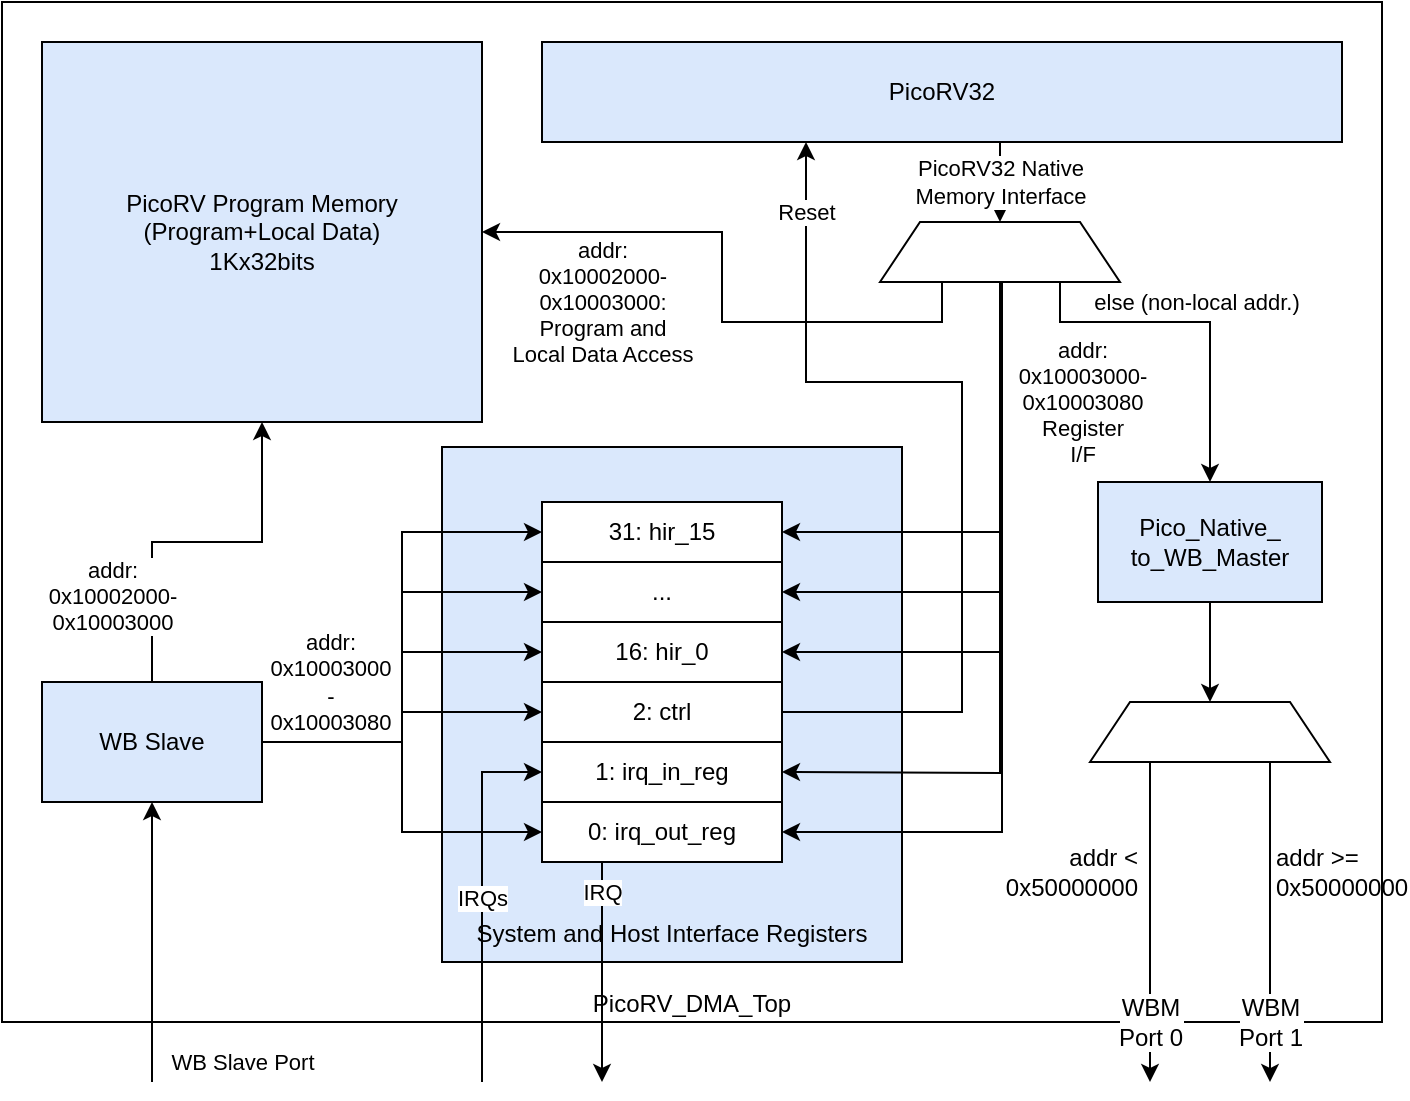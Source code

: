 <mxfile version="19.0.3" type="device"><diagram id="MNf2wMZkNhFHgaL5lZ0z" name="Page-1"><mxGraphModel dx="2071" dy="754" grid="1" gridSize="10" guides="1" tooltips="1" connect="1" arrows="1" fold="1" page="1" pageScale="1" pageWidth="850" pageHeight="1100" math="0" shadow="0"><root><mxCell id="0"/><mxCell id="1" parent="0"/><mxCell id="0u6UAf10lV7i9e3pFNgG-41" value="PicoRV_DMA_Top" style="rounded=0;whiteSpace=wrap;html=1;verticalAlign=bottom;" parent="1" vertex="1"><mxGeometry x="-270" y="180" width="690" height="510" as="geometry"/></mxCell><mxCell id="dpKAyJcU9CpdFyPMoV11-1" value="&lt;font style=&quot;font-size: 12px;&quot;&gt;System and Host Interface Registers&lt;/font&gt;" style="rounded=0;whiteSpace=wrap;html=1;fontSize=32;fontColor=#000000;strokeColor=#000000;strokeWidth=1;fillColor=#DAE8FC;verticalAlign=bottom;" vertex="1" parent="1"><mxGeometry x="-50" y="402.5" width="230" height="257.5" as="geometry"/></mxCell><mxCell id="0u6UAf10lV7i9e3pFNgG-1" value="PicoRV32" style="rounded=0;whiteSpace=wrap;html=1;points=[[0,0,0,0,0],[0,0.25,0,0,0],[0,0.5,0,0,0],[0,0.75,0,0,0],[0,1,0,0,0],[0.15,1,0,0,0],[0.25,0,0,0,0],[0.33,1,0,0,0],[0.5,0,0,0,0],[0.5,1,0,0,0],[0.67,1,0,0,0],[0.75,0,0,0,0],[0.82,1,0,0,0],[1,0,0,0,0],[1,0.25,0,0,0],[1,0.5,0,0,0],[1,0.75,0,0,0],[1,1,0,0,0]];fillColor=#DAE8FC;" parent="1" vertex="1"><mxGeometry y="200" width="400" height="50" as="geometry"/></mxCell><mxCell id="0u6UAf10lV7i9e3pFNgG-2" value="Pico_Native_&lt;br&gt;to_WB_Master" style="rounded=0;whiteSpace=wrap;html=1;fillColor=#DAE8FC;" parent="1" vertex="1"><mxGeometry x="278" y="420" width="112" height="60" as="geometry"/></mxCell><mxCell id="0u6UAf10lV7i9e3pFNgG-3" value="else (non-local addr.)" style="endArrow=classic;html=1;rounded=0;exitX=0.75;exitY=1;exitDx=0;exitDy=0;entryX=0.5;entryY=0;entryDx=0;entryDy=0;edgeStyle=orthogonalEdgeStyle;" parent="1" source="0zUfF-UAiMGRrEuMcJNd-3" target="0u6UAf10lV7i9e3pFNgG-2" edge="1"><mxGeometry y="10" width="50" height="50" relative="1" as="geometry"><mxPoint x="199" y="500" as="sourcePoint"/><mxPoint x="249" y="450" as="targetPoint"/><mxPoint as="offset"/><Array as="points"><mxPoint x="259" y="340"/><mxPoint x="334" y="340"/></Array></mxGeometry></mxCell><mxCell id="0u6UAf10lV7i9e3pFNgG-5" value="addr: &lt;br&gt;0x10003000-&lt;br&gt;0x10003080&lt;br&gt;Register&lt;br&gt;I/F" style="endArrow=none;startArrow=classic;html=1;rounded=0;edgeStyle=orthogonalEdgeStyle;endFill=0;entryX=0.5;entryY=1;entryDx=0;entryDy=0;exitX=1;exitY=0.5;exitDx=0;exitDy=0;" parent="1" source="0u6UAf10lV7i9e3pFNgG-19" target="0zUfF-UAiMGRrEuMcJNd-3" edge="1"><mxGeometry x="0.541" y="-40" width="50" height="50" relative="1" as="geometry"><mxPoint x="214" y="450" as="sourcePoint"/><mxPoint x="229" y="360" as="targetPoint"/><mxPoint as="offset"/><Array as="points"><mxPoint x="230" y="475"/><mxPoint x="230" y="340"/><mxPoint x="229" y="340"/></Array></mxGeometry></mxCell><mxCell id="0u6UAf10lV7i9e3pFNgG-6" value="" style="endArrow=classic;html=1;rounded=0;exitX=0.5;exitY=1;exitDx=0;exitDy=0;entryX=0.5;entryY=0;entryDx=0;entryDy=0;" parent="1" source="0u6UAf10lV7i9e3pFNgG-2" edge="1" target="dpKAyJcU9CpdFyPMoV11-2"><mxGeometry x="0.92" y="-64" width="50" height="50" relative="1" as="geometry"><mxPoint x="318" y="500" as="sourcePoint"/><mxPoint x="334" y="720" as="targetPoint"/><mxPoint as="offset"/></mxGeometry></mxCell><mxCell id="0u6UAf10lV7i9e3pFNgG-7" value="WB Slave" style="rounded=0;whiteSpace=wrap;html=1;fillColor=#DAE8FC;" parent="1" vertex="1"><mxGeometry x="-250" y="520" width="110" height="60" as="geometry"/></mxCell><mxCell id="0u6UAf10lV7i9e3pFNgG-9" value="Reset" style="endArrow=classic;html=1;rounded=0;exitX=1;exitY=0.5;exitDx=0;exitDy=0;entryX=0.33;entryY=1;entryDx=0;entryDy=0;edgeStyle=orthogonalEdgeStyle;entryPerimeter=0;" parent="1" target="0u6UAf10lV7i9e3pFNgG-1" edge="1"><mxGeometry x="0.869" width="50" height="50" relative="1" as="geometry"><mxPoint x="49" y="535" as="sourcePoint"/><mxPoint x="99" y="380" as="targetPoint"/><mxPoint as="offset"/><Array as="points"><mxPoint x="210" y="535"/><mxPoint x="210" y="370"/><mxPoint x="132" y="370"/></Array></mxGeometry></mxCell><mxCell id="0u6UAf10lV7i9e3pFNgG-11" value="WB Slave Port" style="endArrow=classic;html=1;rounded=0;entryX=0.5;entryY=1;entryDx=0;entryDy=0;" parent="1" target="0u6UAf10lV7i9e3pFNgG-7" edge="1"><mxGeometry x="-0.857" y="-45" width="50" height="50" relative="1" as="geometry"><mxPoint x="-195" y="720" as="sourcePoint"/><mxPoint x="260" y="890" as="targetPoint"/><mxPoint as="offset"/></mxGeometry></mxCell><mxCell id="0u6UAf10lV7i9e3pFNgG-13" value="1: irq_in_reg" style="rounded=0;whiteSpace=wrap;html=1;fillColor=#FFFFFF;" parent="1" vertex="1"><mxGeometry y="550" width="120" height="30" as="geometry"/></mxCell><mxCell id="0u6UAf10lV7i9e3pFNgG-17" value="2: ctrl" style="rounded=0;whiteSpace=wrap;html=1;fillColor=#FFFFFF;" parent="1" vertex="1"><mxGeometry y="520" width="120" height="30" as="geometry"/></mxCell><mxCell id="0u6UAf10lV7i9e3pFNgG-18" value="16: hir_0" style="rounded=0;whiteSpace=wrap;html=1;fillColor=#FFFFFF;" parent="1" vertex="1"><mxGeometry y="490" width="120" height="30" as="geometry"/></mxCell><mxCell id="0u6UAf10lV7i9e3pFNgG-19" value="..." style="rounded=0;whiteSpace=wrap;html=1;fillColor=#FFFFFF;" parent="1" vertex="1"><mxGeometry y="460" width="120" height="30" as="geometry"/></mxCell><mxCell id="0u6UAf10lV7i9e3pFNgG-20" value="31: hir_15" style="rounded=0;whiteSpace=wrap;html=1;fillColor=#FFFFFF;" parent="1" vertex="1"><mxGeometry y="430" width="120" height="30" as="geometry"/></mxCell><mxCell id="0u6UAf10lV7i9e3pFNgG-27" value="" style="endArrow=none;html=1;rounded=0;edgeStyle=orthogonalEdgeStyle;startArrow=classic;startFill=1;endFill=0;exitX=1;exitY=0.5;exitDx=0;exitDy=0;entryX=0.5;entryY=1;entryDx=0;entryDy=0;" parent="1" source="0u6UAf10lV7i9e3pFNgG-20" target="0zUfF-UAiMGRrEuMcJNd-3" edge="1"><mxGeometry width="50" height="50" relative="1" as="geometry"><mxPoint x="120" y="450" as="sourcePoint"/><mxPoint x="179" y="480" as="targetPoint"/><Array as="points"><mxPoint x="229" y="445"/></Array></mxGeometry></mxCell><mxCell id="0u6UAf10lV7i9e3pFNgG-30" value="" style="endArrow=none;startArrow=classic;html=1;rounded=0;edgeStyle=orthogonalEdgeStyle;startFill=1;endFill=0;entryX=0.5;entryY=1;entryDx=0;entryDy=0;" parent="1" target="0zUfF-UAiMGRrEuMcJNd-3" edge="1"><mxGeometry width="50" height="50" relative="1" as="geometry"><mxPoint x="120" y="565" as="sourcePoint"/><mxPoint x="214" y="510" as="targetPoint"/></mxGeometry></mxCell><mxCell id="0u6UAf10lV7i9e3pFNgG-31" value="" style="endArrow=classic;html=1;rounded=0;entryX=1;entryY=0.5;entryDx=0;entryDy=0;edgeStyle=orthogonalEdgeStyle;" parent="1" target="0u6UAf10lV7i9e3pFNgG-42" edge="1"><mxGeometry width="50" height="50" relative="1" as="geometry"><mxPoint x="230" y="320" as="sourcePoint"/><mxPoint x="49" y="595" as="targetPoint"/><Array as="points"><mxPoint x="230" y="595"/></Array></mxGeometry></mxCell><mxCell id="0u6UAf10lV7i9e3pFNgG-32" value="IRQ" style="endArrow=classic;html=1;rounded=0;exitX=0.25;exitY=1;exitDx=0;exitDy=0;" parent="1" source="0u6UAf10lV7i9e3pFNgG-42" edge="1"><mxGeometry x="-0.733" width="50" height="50" relative="1" as="geometry"><mxPoint x="60" y="730" as="sourcePoint"/><mxPoint x="30" y="720" as="targetPoint"/><mxPoint as="offset"/></mxGeometry></mxCell><mxCell id="0u6UAf10lV7i9e3pFNgG-33" value="" style="endArrow=classic;startArrow=none;html=1;rounded=0;entryX=0;entryY=0.5;entryDx=0;entryDy=0;edgeStyle=orthogonalEdgeStyle;startFill=0;" parent="1" source="0u6UAf10lV7i9e3pFNgG-7" target="0u6UAf10lV7i9e3pFNgG-20" edge="1"><mxGeometry width="50" height="50" relative="1" as="geometry"><mxPoint x="-310" y="600" as="sourcePoint"/><mxPoint x="-260" y="550" as="targetPoint"/></mxGeometry></mxCell><mxCell id="0u6UAf10lV7i9e3pFNgG-34" value="" style="endArrow=classic;startArrow=none;html=1;rounded=0;entryX=0;entryY=0.5;entryDx=0;entryDy=0;edgeStyle=orthogonalEdgeStyle;startFill=0;" parent="1" source="0u6UAf10lV7i9e3pFNgG-7" target="0u6UAf10lV7i9e3pFNgG-19" edge="1"><mxGeometry width="50" height="50" relative="1" as="geometry"><mxPoint x="-300" y="670" as="sourcePoint"/><mxPoint x="-250" y="620" as="targetPoint"/></mxGeometry></mxCell><mxCell id="0u6UAf10lV7i9e3pFNgG-35" value="" style="endArrow=classic;startArrow=none;html=1;rounded=0;entryX=0;entryY=0.5;entryDx=0;entryDy=0;edgeStyle=orthogonalEdgeStyle;startFill=0;" parent="1" source="0u6UAf10lV7i9e3pFNgG-7" target="0u6UAf10lV7i9e3pFNgG-18" edge="1"><mxGeometry width="50" height="50" relative="1" as="geometry"><mxPoint x="-260" y="830" as="sourcePoint"/><mxPoint x="-210" y="780" as="targetPoint"/></mxGeometry></mxCell><mxCell id="0u6UAf10lV7i9e3pFNgG-37" value="" style="endArrow=classic;startArrow=none;html=1;rounded=0;entryX=0;entryY=0.5;entryDx=0;entryDy=0;edgeStyle=orthogonalEdgeStyle;startFill=0;" parent="1" source="0u6UAf10lV7i9e3pFNgG-7" target="0u6UAf10lV7i9e3pFNgG-17" edge="1"><mxGeometry width="50" height="50" relative="1" as="geometry"><mxPoint x="-300" y="790" as="sourcePoint"/><mxPoint x="-250" y="740" as="targetPoint"/></mxGeometry></mxCell><mxCell id="0u6UAf10lV7i9e3pFNgG-42" value="0: irq_out_reg" style="rounded=0;whiteSpace=wrap;html=1;fillColor=#FFFFFF;" parent="1" vertex="1"><mxGeometry y="580" width="120" height="30" as="geometry"/></mxCell><mxCell id="0u6UAf10lV7i9e3pFNgG-44" value="addr:&lt;br&gt;0x10003000&lt;br&gt;-&lt;br&gt;0x10003080" style="endArrow=classic;startArrow=none;html=1;rounded=0;entryX=0;entryY=0.5;entryDx=0;entryDy=0;exitX=1;exitY=0.5;exitDx=0;exitDy=0;edgeStyle=orthogonalEdgeStyle;startFill=0;" parent="1" source="0u6UAf10lV7i9e3pFNgG-7" target="0u6UAf10lV7i9e3pFNgG-42" edge="1"><mxGeometry x="-0.636" y="30" width="50" height="50" relative="1" as="geometry"><mxPoint x="-160" y="720" as="sourcePoint"/><mxPoint x="-110" y="670" as="targetPoint"/><mxPoint as="offset"/></mxGeometry></mxCell><mxCell id="0zUfF-UAiMGRrEuMcJNd-1" value="PicoRV Program Memory&lt;br&gt;(Program+Local Data)&lt;br&gt;1Kx32bits" style="rounded=0;whiteSpace=wrap;html=1;fillColor=#DAE8FC;" parent="1" vertex="1"><mxGeometry x="-250" y="200" width="220" height="190" as="geometry"/></mxCell><mxCell id="0zUfF-UAiMGRrEuMcJNd-2" value="PicoRV32 Native&lt;br&gt;Memory Interface" style="endArrow=classic;html=1;rounded=0;entryX=0.5;entryY=0;entryDx=0;entryDy=0;" parent="1" target="0zUfF-UAiMGRrEuMcJNd-3" edge="1"><mxGeometry width="50" height="50" relative="1" as="geometry"><mxPoint x="229" y="250" as="sourcePoint"/><mxPoint x="9" y="270" as="targetPoint"/></mxGeometry></mxCell><mxCell id="0zUfF-UAiMGRrEuMcJNd-3" value="" style="shape=trapezoid;perimeter=trapezoidPerimeter;whiteSpace=wrap;html=1;fixedSize=1;" parent="1" vertex="1"><mxGeometry x="169" y="290" width="120" height="30" as="geometry"/></mxCell><mxCell id="0zUfF-UAiMGRrEuMcJNd-4" value="addr: &lt;br&gt;0x10002000-&lt;br&gt;0x10003000:&lt;br&gt;Program and&lt;br&gt;Local Data Access" style="endArrow=classic;html=1;rounded=0;entryX=1;entryY=0.5;entryDx=0;entryDy=0;edgeStyle=orthogonalEdgeStyle;" parent="1" target="0zUfF-UAiMGRrEuMcJNd-1" edge="1"><mxGeometry x="0.593" y="35" width="50" height="50" relative="1" as="geometry"><mxPoint x="200" y="320" as="sourcePoint"/><mxPoint x="-300" y="330" as="targetPoint"/><Array as="points"><mxPoint x="200" y="340"/><mxPoint x="90" y="340"/><mxPoint x="90" y="295"/></Array><mxPoint as="offset"/></mxGeometry></mxCell><mxCell id="0zUfF-UAiMGRrEuMcJNd-5" value="addr:&lt;br&gt;0x10002000-&lt;br&gt;0x10003000" style="endArrow=classic;html=1;rounded=0;entryX=0.5;entryY=1;entryDx=0;entryDy=0;exitX=0.5;exitY=0;exitDx=0;exitDy=0;edgeStyle=orthogonalEdgeStyle;align=center;" parent="1" source="0u6UAf10lV7i9e3pFNgG-7" target="0zUfF-UAiMGRrEuMcJNd-1" edge="1"><mxGeometry x="-0.535" y="20" width="50" height="50" relative="1" as="geometry"><mxPoint x="-330" y="610" as="sourcePoint"/><mxPoint x="-280" y="560" as="targetPoint"/><Array as="points"><mxPoint x="-170" y="450"/><mxPoint x="-115" y="450"/></Array><mxPoint as="offset"/></mxGeometry></mxCell><mxCell id="0zUfF-UAiMGRrEuMcJNd-6" value="IRQs" style="endArrow=classic;html=1;rounded=0;entryX=0;entryY=0.5;entryDx=0;entryDy=0;edgeStyle=orthogonalEdgeStyle;" parent="1" target="0u6UAf10lV7i9e3pFNgG-13" edge="1"><mxGeometry width="50" height="50" relative="1" as="geometry"><mxPoint x="-30" y="720" as="sourcePoint"/><mxPoint x="-10" y="700" as="targetPoint"/><Array as="points"><mxPoint x="-30" y="565"/></Array></mxGeometry></mxCell><mxCell id="0zUfF-UAiMGRrEuMcJNd-8" value="" style="endArrow=classic;html=1;rounded=0;entryX=1;entryY=0.5;entryDx=0;entryDy=0;edgeStyle=orthogonalEdgeStyle;" parent="1" target="0u6UAf10lV7i9e3pFNgG-18" edge="1"><mxGeometry width="50" height="50" relative="1" as="geometry"><mxPoint x="230" y="320" as="sourcePoint"/><mxPoint x="300" y="760" as="targetPoint"/><Array as="points"><mxPoint x="230" y="505"/></Array></mxGeometry></mxCell><mxCell id="dpKAyJcU9CpdFyPMoV11-2" value="" style="shape=trapezoid;perimeter=trapezoidPerimeter;whiteSpace=wrap;html=1;fixedSize=1;" vertex="1" parent="1"><mxGeometry x="274" y="530" width="120" height="30" as="geometry"/></mxCell><mxCell id="dpKAyJcU9CpdFyPMoV11-3" value="WBM &lt;br&gt;Port 0" style="endArrow=classic;html=1;rounded=0;fontSize=12;fontColor=#000000;strokeColor=#000000;strokeWidth=1;exitX=0.25;exitY=1;exitDx=0;exitDy=0;" edge="1" parent="1" source="dpKAyJcU9CpdFyPMoV11-2"><mxGeometry x="0.625" width="50" height="50" relative="1" as="geometry"><mxPoint x="110" y="390" as="sourcePoint"/><mxPoint x="304" y="720" as="targetPoint"/><mxPoint as="offset"/></mxGeometry></mxCell><mxCell id="dpKAyJcU9CpdFyPMoV11-4" value="WBM &lt;br&gt;Port 1" style="endArrow=classic;html=1;rounded=0;fontSize=12;fontColor=#000000;strokeColor=#000000;strokeWidth=1;exitX=0.75;exitY=1;exitDx=0;exitDy=0;" edge="1" parent="1" source="dpKAyJcU9CpdFyPMoV11-2"><mxGeometry x="0.625" width="50" height="50" relative="1" as="geometry"><mxPoint x="314" y="570.0" as="sourcePoint"/><mxPoint x="364" y="720" as="targetPoint"/><mxPoint as="offset"/></mxGeometry></mxCell><mxCell id="dpKAyJcU9CpdFyPMoV11-5" value="addr &amp;lt;&lt;br&gt;0x50000000" style="text;html=1;strokeColor=none;fillColor=none;align=right;verticalAlign=middle;whiteSpace=wrap;rounded=0;fontSize=12;fontColor=#000000;" vertex="1" parent="1"><mxGeometry x="240" y="600" width="60" height="30" as="geometry"/></mxCell><mxCell id="dpKAyJcU9CpdFyPMoV11-6" value="addr &amp;gt;=&lt;br&gt;0x50000000" style="text;html=1;strokeColor=none;fillColor=none;align=left;verticalAlign=middle;whiteSpace=wrap;rounded=0;fontSize=12;fontColor=#000000;" vertex="1" parent="1"><mxGeometry x="365" y="600" width="60" height="30" as="geometry"/></mxCell></root></mxGraphModel></diagram></mxfile>